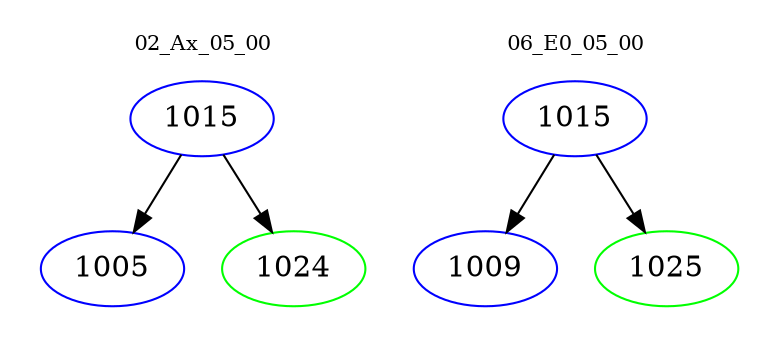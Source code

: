 digraph{
subgraph cluster_0 {
color = white
label = "02_Ax_05_00";
fontsize=10;
T0_1015 [label="1015", color="blue"]
T0_1015 -> T0_1005 [color="black"]
T0_1005 [label="1005", color="blue"]
T0_1015 -> T0_1024 [color="black"]
T0_1024 [label="1024", color="green"]
}
subgraph cluster_1 {
color = white
label = "06_E0_05_00";
fontsize=10;
T1_1015 [label="1015", color="blue"]
T1_1015 -> T1_1009 [color="black"]
T1_1009 [label="1009", color="blue"]
T1_1015 -> T1_1025 [color="black"]
T1_1025 [label="1025", color="green"]
}
}
